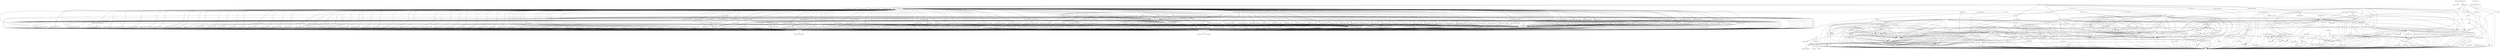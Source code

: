 digraph depends {
    node [shape=plaintext]
alsa_utils_alsamixer -> libasound2;
alsa_utils_alsamixer -> libc6;
alsa_utils_alsamixer -> libformw5;
alsa_utils_alsamixer -> libmenuw5;
alsa_utils_alsamixer -> libncursesw5;
alsa_utils_alsamixer -> libpanelw5;
alsa_utils_alsamixer -> libtinfo5;
angstrom_feed_configs -> opkg [style=dotted];
angstrom_packagegroup_boot -> angstrom_version;
angstrom_packagegroup_boot -> packagegroup_boot;
avahi_daemon -> base_passwd;
avahi_daemon -> libavahi_common3;
avahi_daemon -> libavahi_core7;
avahi_daemon -> libc6;
avahi_daemon -> libcap2;
avahi_daemon -> libdaemon0;
avahi_daemon -> libdbus_1_3;
avahi_daemon -> libexpat1;
avahi_daemon -> libnss_mdns [style=dotted];
avahi_daemon -> shadow;
avahi_daemon -> sysvinit_pidof;
avahi_systemd -> avahi_daemon;
avahi_systemd -> systemd;
avahi_utils -> libavahi_client3;
avahi_utils -> libavahi_common3;
avahi_utils -> libc6;
bluez4 -> libc6;
bluez4 -> libdbus_1_3;
bluez4 -> libglib_2_0_0;
bluez4 -> libreadline6;
bluez4 -> libudev1;
bluez4 -> libusb_0_1_4;
bluez4 -> libusb_1_0_0;
busybox -> busybox_syslog [style=dotted];
busybox -> busybox_udhcpc [style=dotted];
busybox -> libc6;
busybox -> update_rc_d;
busybox_syslog -> busybox_syslog_systemd [style=dotted];
busybox_syslog_systemd -> busybox_syslog;
busybox_syslog_systemd -> systemd;
connman -> base_passwd;
connman -> bluez4;
connman -> connman_systemd [style=dotted];
connman -> dbus_1;
connman -> iptables;
connman -> libc6;
connman -> libdbus_1_3;
connman -> libglib_2_0_0;
connman -> libgnutls26;
connman -> ofono;
connman -> shadow;
connman -> update_rc_d;
connman -> wpa_supplicant;
connman_systemd -> connman;
connman_systemd -> systemd;
cpufrequtils -> libc6;
dbus_1 -> base_passwd;
dbus_1 -> libc6;
dbus_1 -> libdbus_1_3;
dbus_1 -> libexpat1;
dbus_1 -> libsystemd_login0;
dbus_1 -> libx11_6;
dbus_1 -> shadow;
dbus_1 -> update_rc_d;
diffutils -> libc6;
dropbear -> dropbear_systemd [style=dotted];
dropbear -> libc6;
dropbear -> libpam;
dropbear -> libz1;
dropbear -> update_rc_d;
dropbear_systemd -> dropbear;
dropbear_systemd -> systemd;
e2fsprogs_e2fsck -> libblkid1;
e2fsprogs_e2fsck -> libc6;
e2fsprogs_e2fsck -> libcom_err2;
e2fsprogs_e2fsck -> libe2p2;
e2fsprogs_e2fsck -> libext2fs2;
e2fsprogs_e2fsck -> libuuid1;
eee_acpi_scripts -> pm_utils;
emgd_driver -> gstreamer;
emgd_driver -> libc6;
emgd_driver -> libcairo2;
emgd_driver -> libdrm2;
emgd_driver -> libexpat1;
emgd_driver -> libgcc1;
emgd_driver -> libglib_2_0_0;
emgd_driver -> libstdc6;
emgd_driver -> libva;
emgd_driver -> libva_tpi1;
emgd_driver -> libva_x11_1;
emgd_driver -> libx11_6;
emgd_driver -> libxau6;
emgd_driver -> libxcb_dri2_0;
emgd_driver -> libxdmcp6;
emgd_driver -> libxext6;
emgd_driver -> libxfixes3;
emgd_driver -> libxml2;
emgd_driver -> libxv1;
emgd_driver -> pango;
grep -> libc6;
grub -> diffutils;
grub -> libc6;
grub -> libfreetype6;
grub -> libfuse2;
gst_ffmpeg -> gstreamer;
gst_ffmpeg -> libavcodec53;
gst_ffmpeg -> libavformat53;
gst_ffmpeg -> libavutil51;
gst_ffmpeg -> libbz2_0;
gst_ffmpeg -> libc6;
gst_ffmpeg -> libffi6;
gst_ffmpeg -> libglib_2_0_0;
gst_ffmpeg -> libgstaudio_0_10_0;
gst_ffmpeg -> libgstinterfaces_0_10_0;
gst_ffmpeg -> libgstpbutils_0_10_0;
gst_ffmpeg -> libgstvideo_0_10_0;
gst_ffmpeg -> liborc_0_4_0;
gst_ffmpeg -> libpostproc52;
gst_ffmpeg -> libswscale2;
gst_ffmpeg -> libxml2;
gst_ffmpeg -> libz1;
gst_plugins_good_isomp4 -> gst_plugins_good;
gst_plugins_good_isomp4 -> gstreamer;
gst_plugins_good_isomp4 -> libc6;
gst_plugins_good_isomp4 -> libffi6;
gst_plugins_good_isomp4 -> libglib_2_0_0;
gst_plugins_good_isomp4 -> libgstaudio_0_10_0;
gst_plugins_good_isomp4 -> libgstinterfaces_0_10_0;
gst_plugins_good_isomp4 -> libgstpbutils_0_10_0;
gst_plugins_good_isomp4 -> libgstriff_0_10_0;
gst_plugins_good_isomp4 -> libgstrtp_0_10_0;
gst_plugins_good_isomp4 -> libgsttag_0_10_0;
gst_plugins_good_isomp4 -> libxml2;
gst_plugins_good_isomp4 -> libz1;
gst_va_intel -> gst_va_intel_general;
gst_va_intel -> gst_va_intel_video;
gst_va_intel -> gst_va_mixvideo_vaapi;
gst_va_intel_general -> gst_ffmpeg;
gst_va_intel_video -> gst_plugins_good_isomp4;
gst_va_mixvideo_vaapi -> emgd_driver;
gstreamer -> libc6;
gstreamer -> libffi6;
gstreamer -> libglib_2_0_0;
gstreamer -> libxml2;
gstreamer -> libz1;
htop -> libc6;
htop -> libncurses5;
htop -> libtinfo5;
htop -> ncurses_terminfo;
iptables -> kernel_module_ip_tables [style=dotted];
iptables -> kernel_module_ipt_masquerade [style=dotted];
iptables -> kernel_module_iptable_filter [style=dotted];
iptables -> kernel_module_iptable_nat [style=dotted];
iptables -> kernel_module_nf_conntrack [style=dotted];
iptables -> kernel_module_nf_conntrack_ipv4 [style=dotted];
iptables -> kernel_module_nf_defrag_ipv4 [style=dotted];
iptables -> kernel_module_nf_nat [style=dotted];
iptables -> kernel_module_x_tables [style=dotted];
iptables -> libc6;
iw -> libc6;
iw -> libnl_3_200;
iw -> libnl_3_genl;
kbd -> libc6;
kernel -> kernel_3_4_11_yocto_standard;
kernel_3_4_11_yocto_standard -> kernel_image_3_4_11_yocto_standard;
kernel_module_8021q -> kernel_3_4_11_yocto_standard;
kernel_module_8021q -> update_modules;
kernel_module_af_key -> kernel_3_4_11_yocto_standard;
kernel_module_af_key -> update_modules;
kernel_module_ah4 -> kernel_3_4_11_yocto_standard;
kernel_module_ah4 -> update_modules;
kernel_module_amd_rng -> kernel_3_4_11_yocto_standard;
kernel_module_amd_rng -> kernel_module_rng_core;
kernel_module_amd_rng -> update_modules;
kernel_module_ansi_cprng -> kernel_3_4_11_yocto_standard;
kernel_module_ansi_cprng -> update_modules;
kernel_module_anubis -> kernel_3_4_11_yocto_standard;
kernel_module_anubis -> update_modules;
kernel_module_arc4 -> kernel_3_4_11_yocto_standard;
kernel_module_arc4 -> update_modules;
kernel_module_arp_tables -> kernel_3_4_11_yocto_standard;
kernel_module_arp_tables -> kernel_module_x_tables;
kernel_module_arp_tables -> update_modules;
kernel_module_arpt_mangle -> kernel_3_4_11_yocto_standard;
kernel_module_arpt_mangle -> kernel_module_x_tables;
kernel_module_arpt_mangle -> update_modules;
kernel_module_arptable_filter -> kernel_3_4_11_yocto_standard;
kernel_module_arptable_filter -> kernel_module_arp_tables;
kernel_module_arptable_filter -> kernel_module_x_tables;
kernel_module_arptable_filter -> update_modules;
kernel_module_autofs4 -> kernel_3_4_11_yocto_standard;
kernel_module_autofs4 -> update_modules;
kernel_module_binfmt_misc -> kernel_3_4_11_yocto_standard;
kernel_module_binfmt_misc -> update_modules;
kernel_module_blowfish_common -> kernel_3_4_11_yocto_standard;
kernel_module_blowfish_common -> update_modules;
kernel_module_blowfish_generic -> kernel_3_4_11_yocto_standard;
kernel_module_blowfish_generic -> kernel_module_blowfish_common;
kernel_module_blowfish_generic -> update_modules;
kernel_module_bonding -> kernel_3_4_11_yocto_standard;
kernel_module_bonding -> update_modules;
kernel_module_bridge -> kernel_3_4_11_yocto_standard;
kernel_module_bridge -> kernel_module_llc;
kernel_module_bridge -> kernel_module_stp;
kernel_module_bridge -> update_modules;
kernel_module_bsd_comp -> kernel_3_4_11_yocto_standard;
kernel_module_bsd_comp -> kernel_module_ppp_generic;
kernel_module_bsd_comp -> kernel_module_slhc;
kernel_module_bsd_comp -> update_modules;
kernel_module_cast5 -> kernel_3_4_11_yocto_standard;
kernel_module_cast5 -> update_modules;
kernel_module_cast6 -> kernel_3_4_11_yocto_standard;
kernel_module_cast6 -> update_modules;
kernel_module_cdc_acm -> kernel_3_4_11_yocto_standard;
kernel_module_cdc_acm -> update_modules;
kernel_module_cdc_wdm -> kernel_3_4_11_yocto_standard;
kernel_module_cdc_wdm -> update_modules;
kernel_module_cfg80211 -> kernel_3_4_11_yocto_standard;
kernel_module_cfg80211 -> update_modules;
kernel_module_cifs -> kernel_3_4_11_yocto_standard;
kernel_module_cifs -> update_modules;
kernel_module_configfs -> kernel_3_4_11_yocto_standard;
kernel_module_configfs -> update_modules;
kernel_module_crc_ccitt -> kernel_3_4_11_yocto_standard;
kernel_module_crc_ccitt -> update_modules;
kernel_module_crypto_null -> kernel_3_4_11_yocto_standard;
kernel_module_crypto_null -> update_modules;
kernel_module_cryptoloop -> kernel_3_4_11_yocto_standard;
kernel_module_cryptoloop -> update_modules;
kernel_module_cuse -> kernel_3_4_11_yocto_standard;
kernel_module_cuse -> kernel_module_fuse;
kernel_module_cuse -> update_modules;
kernel_module_deflate -> kernel_3_4_11_yocto_standard;
kernel_module_deflate -> update_modules;
kernel_module_drm_kms_helper -> kernel_3_4_11_yocto_standard;
kernel_module_drm_kms_helper -> update_modules;
kernel_module_dummy -> kernel_3_4_11_yocto_standard;
kernel_module_dummy -> update_modules;
kernel_module_emgd -> kernel_3_4_11_yocto_standard;
kernel_module_emgd -> kernel_module_drm_kms_helper;
kernel_module_emgd -> update_modules;
kernel_module_esp4 -> kernel_3_4_11_yocto_standard;
kernel_module_esp4 -> update_modules;
kernel_module_firmware_class -> kernel_3_4_11_yocto_standard;
kernel_module_firmware_class -> update_modules;
kernel_module_fuse -> kernel_3_4_11_yocto_standard;
kernel_module_fuse -> update_modules;
kernel_module_geode_rng -> kernel_3_4_11_yocto_standard;
kernel_module_geode_rng -> kernel_module_rng_core;
kernel_module_geode_rng -> update_modules;
kernel_module_intel_rng -> kernel_3_4_11_yocto_standard;
kernel_module_intel_rng -> kernel_module_rng_core;
kernel_module_intel_rng -> update_modules;
kernel_module_ip6_queue -> kernel_3_4_11_yocto_standard;
kernel_module_ip6_queue -> update_modules;
kernel_module_ip6_tables -> kernel_3_4_11_yocto_standard;
kernel_module_ip6_tables -> kernel_module_x_tables;
kernel_module_ip6_tables -> update_modules;
kernel_module_ip6_tunnel -> kernel_3_4_11_yocto_standard;
kernel_module_ip6_tunnel -> kernel_module_tunnel6;
kernel_module_ip6_tunnel -> update_modules;
kernel_module_ip6t_eui64 -> kernel_3_4_11_yocto_standard;
kernel_module_ip6t_eui64 -> kernel_module_x_tables;
kernel_module_ip6t_eui64 -> update_modules;
kernel_module_ip6t_frag -> kernel_3_4_11_yocto_standard;
kernel_module_ip6t_frag -> kernel_module_ip6_tables;
kernel_module_ip6t_frag -> kernel_module_x_tables;
kernel_module_ip6t_frag -> update_modules;
kernel_module_ip6t_hbh -> kernel_3_4_11_yocto_standard;
kernel_module_ip6t_hbh -> kernel_module_ip6_tables;
kernel_module_ip6t_hbh -> kernel_module_x_tables;
kernel_module_ip6t_hbh -> update_modules;
kernel_module_ip6t_ipv6header -> kernel_3_4_11_yocto_standard;
kernel_module_ip6t_ipv6header -> kernel_module_x_tables;
kernel_module_ip6t_ipv6header -> update_modules;
kernel_module_ip6t_rt -> kernel_3_4_11_yocto_standard;
kernel_module_ip6t_rt -> kernel_module_ip6_tables;
kernel_module_ip6t_rt -> kernel_module_x_tables;
kernel_module_ip6t_rt -> update_modules;
kernel_module_ip6table_filter -> kernel_3_4_11_yocto_standard;
kernel_module_ip6table_filter -> kernel_module_ip6_tables;
kernel_module_ip6table_filter -> kernel_module_x_tables;
kernel_module_ip6table_filter -> update_modules;
kernel_module_ip6table_mangle -> kernel_3_4_11_yocto_standard;
kernel_module_ip6table_mangle -> kernel_module_ip6_tables;
kernel_module_ip6table_mangle -> kernel_module_x_tables;
kernel_module_ip6table_mangle -> update_modules;
kernel_module_ip6table_raw -> kernel_3_4_11_yocto_standard;
kernel_module_ip6table_raw -> kernel_module_ip6_tables;
kernel_module_ip6table_raw -> kernel_module_x_tables;
kernel_module_ip6table_raw -> update_modules;
kernel_module_ip_queue -> kernel_3_4_11_yocto_standard;
kernel_module_ip_queue -> update_modules;
kernel_module_ip_tables -> kernel_3_4_11_yocto_standard;
kernel_module_ip_tables -> kernel_module_x_tables;
kernel_module_ip_tables -> update_modules;
kernel_module_ipcomp -> kernel_3_4_11_yocto_standard;
kernel_module_ipcomp -> kernel_module_xfrm_ipcomp;
kernel_module_ipcomp -> update_modules;
kernel_module_ipcomp6 -> kernel_3_4_11_yocto_standard;
kernel_module_ipcomp6 -> kernel_module_tunnel6;
kernel_module_ipcomp6 -> kernel_module_xfrm6_tunnel;
kernel_module_ipcomp6 -> kernel_module_xfrm_ipcomp;
kernel_module_ipcomp6 -> update_modules;
kernel_module_ipip -> kernel_3_4_11_yocto_standard;
kernel_module_ipip -> update_modules;
kernel_module_ipt_ah -> kernel_3_4_11_yocto_standard;
kernel_module_ipt_ah -> kernel_module_x_tables;
kernel_module_ipt_ah -> update_modules;
kernel_module_ipt_clusterip -> kernel_3_4_11_yocto_standard;
kernel_module_ipt_clusterip -> kernel_module_nf_conntrack;
kernel_module_ipt_clusterip -> kernel_module_x_tables;
kernel_module_ipt_clusterip -> update_modules;
kernel_module_ipt_ecn -> kernel_3_4_11_yocto_standard;
kernel_module_ipt_ecn -> kernel_module_x_tables;
kernel_module_ipt_ecn -> update_modules;
kernel_module_ipt_masquerade -> kernel_3_4_11_yocto_standard;
kernel_module_ipt_masquerade -> kernel_module_nf_conntrack;
kernel_module_ipt_masquerade -> kernel_module_nf_conntrack_ipv4;
kernel_module_ipt_masquerade -> kernel_module_nf_defrag_ipv4;
kernel_module_ipt_masquerade -> kernel_module_nf_nat;
kernel_module_ipt_masquerade -> kernel_module_x_tables;
kernel_module_ipt_masquerade -> update_modules;
kernel_module_ipt_netmap -> kernel_3_4_11_yocto_standard;
kernel_module_ipt_netmap -> kernel_module_nf_conntrack;
kernel_module_ipt_netmap -> kernel_module_nf_conntrack_ipv4;
kernel_module_ipt_netmap -> kernel_module_nf_defrag_ipv4;
kernel_module_ipt_netmap -> kernel_module_nf_nat;
kernel_module_ipt_netmap -> kernel_module_x_tables;
kernel_module_ipt_netmap -> update_modules;
kernel_module_ipt_redirect -> kernel_3_4_11_yocto_standard;
kernel_module_ipt_redirect -> kernel_module_nf_conntrack;
kernel_module_ipt_redirect -> kernel_module_nf_conntrack_ipv4;
kernel_module_ipt_redirect -> kernel_module_nf_defrag_ipv4;
kernel_module_ipt_redirect -> kernel_module_nf_nat;
kernel_module_ipt_redirect -> kernel_module_x_tables;
kernel_module_ipt_redirect -> update_modules;
kernel_module_ipt_reject -> kernel_3_4_11_yocto_standard;
kernel_module_ipt_reject -> kernel_module_x_tables;
kernel_module_ipt_reject -> update_modules;
kernel_module_ipt_ulog -> kernel_3_4_11_yocto_standard;
kernel_module_ipt_ulog -> kernel_module_x_tables;
kernel_module_ipt_ulog -> update_modules;
kernel_module_iptable_filter -> kernel_3_4_11_yocto_standard;
kernel_module_iptable_filter -> kernel_module_ip_tables;
kernel_module_iptable_filter -> kernel_module_x_tables;
kernel_module_iptable_filter -> update_modules;
kernel_module_iptable_mangle -> kernel_3_4_11_yocto_standard;
kernel_module_iptable_mangle -> kernel_module_ip_tables;
kernel_module_iptable_mangle -> kernel_module_x_tables;
kernel_module_iptable_mangle -> update_modules;
kernel_module_iptable_nat -> kernel_3_4_11_yocto_standard;
kernel_module_iptable_nat -> kernel_module_ip_tables;
kernel_module_iptable_nat -> kernel_module_nf_conntrack;
kernel_module_iptable_nat -> kernel_module_nf_conntrack_ipv4;
kernel_module_iptable_nat -> kernel_module_nf_defrag_ipv4;
kernel_module_iptable_nat -> kernel_module_nf_nat;
kernel_module_iptable_nat -> kernel_module_x_tables;
kernel_module_iptable_nat -> update_modules;
kernel_module_iptable_raw -> kernel_3_4_11_yocto_standard;
kernel_module_iptable_raw -> kernel_module_ip_tables;
kernel_module_iptable_raw -> kernel_module_x_tables;
kernel_module_iptable_raw -> update_modules;
kernel_module_iwlwifi -> kernel_3_4_11_yocto_standard;
kernel_module_iwlwifi -> kernel_module_cfg80211;
kernel_module_iwlwifi -> kernel_module_firmware_class;
kernel_module_iwlwifi -> kernel_module_led_class;
kernel_module_iwlwifi -> kernel_module_mac80211;
kernel_module_iwlwifi -> update_modules;
kernel_module_khazad -> kernel_3_4_11_yocto_standard;
kernel_module_khazad -> update_modules;
kernel_module_lcd -> kernel_3_4_11_yocto_standard;
kernel_module_lcd -> update_modules;
kernel_module_led_class -> kernel_3_4_11_yocto_standard;
kernel_module_led_class -> update_modules;
kernel_module_llc -> kernel_3_4_11_yocto_standard;
kernel_module_llc -> update_modules;
kernel_module_mac80211 -> kernel_3_4_11_yocto_standard;
kernel_module_mac80211 -> kernel_module_cfg80211;
kernel_module_mac80211 -> update_modules;
kernel_module_md4 -> kernel_3_4_11_yocto_standard;
kernel_module_md4 -> update_modules;
kernel_module_michael_mic -> kernel_3_4_11_yocto_standard;
kernel_module_michael_mic -> update_modules;
kernel_module_minix -> kernel_3_4_11_yocto_standard;
kernel_module_minix -> update_modules;
kernel_module_nbd -> kernel_3_4_11_yocto_standard;
kernel_module_nbd -> update_modules;
kernel_module_nf_conntrack -> kernel_3_4_11_yocto_standard;
kernel_module_nf_conntrack -> update_modules;
kernel_module_nf_conntrack_amanda -> kernel_3_4_11_yocto_standard;
kernel_module_nf_conntrack_amanda -> kernel_module_nf_conntrack;
kernel_module_nf_conntrack_amanda -> update_modules;
kernel_module_nf_conntrack_broadcast -> kernel_3_4_11_yocto_standard;
kernel_module_nf_conntrack_broadcast -> kernel_module_nf_conntrack;
kernel_module_nf_conntrack_broadcast -> update_modules;
kernel_module_nf_conntrack_ftp -> kernel_3_4_11_yocto_standard;
kernel_module_nf_conntrack_ftp -> kernel_module_nf_conntrack;
kernel_module_nf_conntrack_ftp -> update_modules;
kernel_module_nf_conntrack_h323 -> kernel_3_4_11_yocto_standard;
kernel_module_nf_conntrack_h323 -> kernel_module_nf_conntrack;
kernel_module_nf_conntrack_h323 -> update_modules;
kernel_module_nf_conntrack_ipv4 -> kernel_3_4_11_yocto_standard;
kernel_module_nf_conntrack_ipv4 -> kernel_module_nf_conntrack;
kernel_module_nf_conntrack_ipv4 -> kernel_module_nf_defrag_ipv4;
kernel_module_nf_conntrack_ipv4 -> update_modules;
kernel_module_nf_conntrack_irc -> kernel_3_4_11_yocto_standard;
kernel_module_nf_conntrack_irc -> kernel_module_nf_conntrack;
kernel_module_nf_conntrack_irc -> update_modules;
kernel_module_nf_conntrack_netbios_ns -> kernel_3_4_11_yocto_standard;
kernel_module_nf_conntrack_netbios_ns -> kernel_module_nf_conntrack;
kernel_module_nf_conntrack_netbios_ns -> kernel_module_nf_conntrack_broadcast;
kernel_module_nf_conntrack_netbios_ns -> update_modules;
kernel_module_nf_conntrack_netlink -> kernel_3_4_11_yocto_standard;
kernel_module_nf_conntrack_netlink -> kernel_module_nf_conntrack;
kernel_module_nf_conntrack_netlink -> kernel_module_nfnetlink;
kernel_module_nf_conntrack_netlink -> update_modules;
kernel_module_nf_conntrack_pptp -> kernel_3_4_11_yocto_standard;
kernel_module_nf_conntrack_pptp -> kernel_module_nf_conntrack;
kernel_module_nf_conntrack_pptp -> kernel_module_nf_conntrack_proto_gre;
kernel_module_nf_conntrack_pptp -> update_modules;
kernel_module_nf_conntrack_proto_gre -> kernel_3_4_11_yocto_standard;
kernel_module_nf_conntrack_proto_gre -> kernel_module_nf_conntrack;
kernel_module_nf_conntrack_proto_gre -> update_modules;
kernel_module_nf_conntrack_proto_sctp -> kernel_3_4_11_yocto_standard;
kernel_module_nf_conntrack_proto_sctp -> kernel_module_nf_conntrack;
kernel_module_nf_conntrack_proto_sctp -> update_modules;
kernel_module_nf_conntrack_proto_udplite -> kernel_3_4_11_yocto_standard;
kernel_module_nf_conntrack_proto_udplite -> kernel_module_nf_conntrack;
kernel_module_nf_conntrack_proto_udplite -> update_modules;
kernel_module_nf_conntrack_sane -> kernel_3_4_11_yocto_standard;
kernel_module_nf_conntrack_sane -> kernel_module_nf_conntrack;
kernel_module_nf_conntrack_sane -> update_modules;
kernel_module_nf_conntrack_sip -> kernel_3_4_11_yocto_standard;
kernel_module_nf_conntrack_sip -> kernel_module_nf_conntrack;
kernel_module_nf_conntrack_sip -> update_modules;
kernel_module_nf_conntrack_tftp -> kernel_3_4_11_yocto_standard;
kernel_module_nf_conntrack_tftp -> kernel_module_nf_conntrack;
kernel_module_nf_conntrack_tftp -> update_modules;
kernel_module_nf_defrag_ipv4 -> kernel_3_4_11_yocto_standard;
kernel_module_nf_defrag_ipv4 -> update_modules;
kernel_module_nf_nat -> kernel_3_4_11_yocto_standard;
kernel_module_nf_nat -> kernel_module_nf_conntrack;
kernel_module_nf_nat -> kernel_module_nf_conntrack_ipv4;
kernel_module_nf_nat -> kernel_module_nf_defrag_ipv4;
kernel_module_nf_nat -> update_modules;
kernel_module_nf_nat_amanda -> kernel_3_4_11_yocto_standard;
kernel_module_nf_nat_amanda -> kernel_module_nf_conntrack;
kernel_module_nf_nat_amanda -> kernel_module_nf_conntrack_amanda;
kernel_module_nf_nat_amanda -> kernel_module_nf_conntrack_ipv4;
kernel_module_nf_nat_amanda -> kernel_module_nf_defrag_ipv4;
kernel_module_nf_nat_amanda -> kernel_module_nf_nat;
kernel_module_nf_nat_amanda -> update_modules;
kernel_module_nf_nat_ftp -> kernel_3_4_11_yocto_standard;
kernel_module_nf_nat_ftp -> kernel_module_nf_conntrack;
kernel_module_nf_nat_ftp -> kernel_module_nf_conntrack_ftp;
kernel_module_nf_nat_ftp -> kernel_module_nf_conntrack_ipv4;
kernel_module_nf_nat_ftp -> kernel_module_nf_defrag_ipv4;
kernel_module_nf_nat_ftp -> kernel_module_nf_nat;
kernel_module_nf_nat_ftp -> update_modules;
kernel_module_nf_nat_h323 -> kernel_3_4_11_yocto_standard;
kernel_module_nf_nat_h323 -> kernel_module_nf_conntrack;
kernel_module_nf_nat_h323 -> kernel_module_nf_conntrack_h323;
kernel_module_nf_nat_h323 -> kernel_module_nf_conntrack_ipv4;
kernel_module_nf_nat_h323 -> kernel_module_nf_defrag_ipv4;
kernel_module_nf_nat_h323 -> kernel_module_nf_nat;
kernel_module_nf_nat_h323 -> update_modules;
kernel_module_nf_nat_irc -> kernel_3_4_11_yocto_standard;
kernel_module_nf_nat_irc -> kernel_module_nf_conntrack;
kernel_module_nf_nat_irc -> kernel_module_nf_conntrack_ipv4;
kernel_module_nf_nat_irc -> kernel_module_nf_conntrack_irc;
kernel_module_nf_nat_irc -> kernel_module_nf_defrag_ipv4;
kernel_module_nf_nat_irc -> kernel_module_nf_nat;
kernel_module_nf_nat_irc -> update_modules;
kernel_module_nf_nat_pptp -> kernel_3_4_11_yocto_standard;
kernel_module_nf_nat_pptp -> kernel_module_nf_conntrack;
kernel_module_nf_nat_pptp -> kernel_module_nf_conntrack_ipv4;
kernel_module_nf_nat_pptp -> kernel_module_nf_conntrack_pptp;
kernel_module_nf_nat_pptp -> kernel_module_nf_conntrack_proto_gre;
kernel_module_nf_nat_pptp -> kernel_module_nf_defrag_ipv4;
kernel_module_nf_nat_pptp -> kernel_module_nf_nat;
kernel_module_nf_nat_pptp -> kernel_module_nf_nat_proto_gre;
kernel_module_nf_nat_pptp -> update_modules;
kernel_module_nf_nat_proto_gre -> kernel_3_4_11_yocto_standard;
kernel_module_nf_nat_proto_gre -> kernel_module_nf_conntrack;
kernel_module_nf_nat_proto_gre -> kernel_module_nf_conntrack_ipv4;
kernel_module_nf_nat_proto_gre -> kernel_module_nf_defrag_ipv4;
kernel_module_nf_nat_proto_gre -> kernel_module_nf_nat;
kernel_module_nf_nat_proto_gre -> update_modules;
kernel_module_nf_nat_proto_sctp -> kernel_3_4_11_yocto_standard;
kernel_module_nf_nat_proto_sctp -> kernel_module_nf_conntrack;
kernel_module_nf_nat_proto_sctp -> kernel_module_nf_conntrack_ipv4;
kernel_module_nf_nat_proto_sctp -> kernel_module_nf_defrag_ipv4;
kernel_module_nf_nat_proto_sctp -> kernel_module_nf_nat;
kernel_module_nf_nat_proto_sctp -> update_modules;
kernel_module_nf_nat_proto_udplite -> kernel_3_4_11_yocto_standard;
kernel_module_nf_nat_proto_udplite -> kernel_module_nf_conntrack;
kernel_module_nf_nat_proto_udplite -> kernel_module_nf_conntrack_ipv4;
kernel_module_nf_nat_proto_udplite -> kernel_module_nf_defrag_ipv4;
kernel_module_nf_nat_proto_udplite -> kernel_module_nf_nat;
kernel_module_nf_nat_proto_udplite -> update_modules;
kernel_module_nf_nat_sip -> kernel_3_4_11_yocto_standard;
kernel_module_nf_nat_sip -> kernel_module_nf_conntrack;
kernel_module_nf_nat_sip -> kernel_module_nf_conntrack_ipv4;
kernel_module_nf_nat_sip -> kernel_module_nf_conntrack_sip;
kernel_module_nf_nat_sip -> kernel_module_nf_defrag_ipv4;
kernel_module_nf_nat_sip -> kernel_module_nf_nat;
kernel_module_nf_nat_sip -> update_modules;
kernel_module_nf_nat_tftp -> kernel_3_4_11_yocto_standard;
kernel_module_nf_nat_tftp -> kernel_module_nf_conntrack;
kernel_module_nf_nat_tftp -> kernel_module_nf_conntrack_ipv4;
kernel_module_nf_nat_tftp -> kernel_module_nf_conntrack_tftp;
kernel_module_nf_nat_tftp -> kernel_module_nf_defrag_ipv4;
kernel_module_nf_nat_tftp -> kernel_module_nf_nat;
kernel_module_nf_nat_tftp -> update_modules;
kernel_module_nfnetlink -> kernel_3_4_11_yocto_standard;
kernel_module_nfnetlink -> update_modules;
kernel_module_nfnetlink_log -> kernel_3_4_11_yocto_standard;
kernel_module_nfnetlink_log -> kernel_module_nfnetlink;
kernel_module_nfnetlink_log -> update_modules;
kernel_module_nfnetlink_queue -> kernel_3_4_11_yocto_standard;
kernel_module_nfnetlink_queue -> kernel_module_nfnetlink;
kernel_module_nfnetlink_queue -> update_modules;
kernel_module_nls_ascii -> kernel_3_4_11_yocto_standard;
kernel_module_nls_ascii -> update_modules;
kernel_module_nls_cp1250 -> kernel_3_4_11_yocto_standard;
kernel_module_nls_cp1250 -> update_modules;
kernel_module_nls_cp1251 -> kernel_3_4_11_yocto_standard;
kernel_module_nls_cp1251 -> update_modules;
kernel_module_nls_cp1255 -> kernel_3_4_11_yocto_standard;
kernel_module_nls_cp1255 -> update_modules;
kernel_module_nls_cp737 -> kernel_3_4_11_yocto_standard;
kernel_module_nls_cp737 -> update_modules;
kernel_module_nls_cp775 -> kernel_3_4_11_yocto_standard;
kernel_module_nls_cp775 -> update_modules;
kernel_module_nls_cp850 -> kernel_3_4_11_yocto_standard;
kernel_module_nls_cp850 -> update_modules;
kernel_module_nls_cp852 -> kernel_3_4_11_yocto_standard;
kernel_module_nls_cp852 -> update_modules;
kernel_module_nls_cp855 -> kernel_3_4_11_yocto_standard;
kernel_module_nls_cp855 -> update_modules;
kernel_module_nls_cp857 -> kernel_3_4_11_yocto_standard;
kernel_module_nls_cp857 -> update_modules;
kernel_module_nls_cp860 -> kernel_3_4_11_yocto_standard;
kernel_module_nls_cp860 -> update_modules;
kernel_module_nls_cp861 -> kernel_3_4_11_yocto_standard;
kernel_module_nls_cp861 -> update_modules;
kernel_module_nls_cp862 -> kernel_3_4_11_yocto_standard;
kernel_module_nls_cp862 -> update_modules;
kernel_module_nls_cp863 -> kernel_3_4_11_yocto_standard;
kernel_module_nls_cp863 -> update_modules;
kernel_module_nls_cp864 -> kernel_3_4_11_yocto_standard;
kernel_module_nls_cp864 -> update_modules;
kernel_module_nls_cp865 -> kernel_3_4_11_yocto_standard;
kernel_module_nls_cp865 -> update_modules;
kernel_module_nls_cp866 -> kernel_3_4_11_yocto_standard;
kernel_module_nls_cp866 -> update_modules;
kernel_module_nls_cp869 -> kernel_3_4_11_yocto_standard;
kernel_module_nls_cp869 -> update_modules;
kernel_module_nls_cp874 -> kernel_3_4_11_yocto_standard;
kernel_module_nls_cp874 -> update_modules;
kernel_module_nls_cp932 -> kernel_3_4_11_yocto_standard;
kernel_module_nls_cp932 -> update_modules;
kernel_module_nls_cp936 -> kernel_3_4_11_yocto_standard;
kernel_module_nls_cp936 -> update_modules;
kernel_module_nls_cp949 -> kernel_3_4_11_yocto_standard;
kernel_module_nls_cp949 -> update_modules;
kernel_module_nls_cp950 -> kernel_3_4_11_yocto_standard;
kernel_module_nls_cp950 -> update_modules;
kernel_module_nls_euc_jp -> kernel_3_4_11_yocto_standard;
kernel_module_nls_euc_jp -> update_modules;
kernel_module_nls_iso8859_13 -> kernel_3_4_11_yocto_standard;
kernel_module_nls_iso8859_13 -> update_modules;
kernel_module_nls_iso8859_14 -> kernel_3_4_11_yocto_standard;
kernel_module_nls_iso8859_14 -> update_modules;
kernel_module_nls_iso8859_15 -> kernel_3_4_11_yocto_standard;
kernel_module_nls_iso8859_15 -> update_modules;
kernel_module_nls_iso8859_2 -> kernel_3_4_11_yocto_standard;
kernel_module_nls_iso8859_2 -> update_modules;
kernel_module_nls_iso8859_3 -> kernel_3_4_11_yocto_standard;
kernel_module_nls_iso8859_3 -> update_modules;
kernel_module_nls_iso8859_4 -> kernel_3_4_11_yocto_standard;
kernel_module_nls_iso8859_4 -> update_modules;
kernel_module_nls_iso8859_5 -> kernel_3_4_11_yocto_standard;
kernel_module_nls_iso8859_5 -> update_modules;
kernel_module_nls_iso8859_6 -> kernel_3_4_11_yocto_standard;
kernel_module_nls_iso8859_6 -> update_modules;
kernel_module_nls_iso8859_7 -> kernel_3_4_11_yocto_standard;
kernel_module_nls_iso8859_7 -> update_modules;
kernel_module_nls_iso8859_9 -> kernel_3_4_11_yocto_standard;
kernel_module_nls_iso8859_9 -> update_modules;
kernel_module_nls_koi8_r -> kernel_3_4_11_yocto_standard;
kernel_module_nls_koi8_r -> update_modules;
kernel_module_nls_koi8_ru -> kernel_3_4_11_yocto_standard;
kernel_module_nls_koi8_ru -> update_modules;
kernel_module_nls_koi8_u -> kernel_3_4_11_yocto_standard;
kernel_module_nls_koi8_u -> update_modules;
kernel_module_nls_utf8 -> kernel_3_4_11_yocto_standard;
kernel_module_nls_utf8 -> update_modules;
kernel_module_p8022 -> kernel_3_4_11_yocto_standard;
kernel_module_p8022 -> kernel_module_llc;
kernel_module_p8022 -> update_modules;
kernel_module_pktgen -> kernel_3_4_11_yocto_standard;
kernel_module_pktgen -> update_modules;
kernel_module_ppp_async -> kernel_3_4_11_yocto_standard;
kernel_module_ppp_async -> kernel_module_crc_ccitt;
kernel_module_ppp_async -> kernel_module_ppp_generic;
kernel_module_ppp_async -> kernel_module_slhc;
kernel_module_ppp_async -> update_modules;
kernel_module_ppp_deflate -> kernel_3_4_11_yocto_standard;
kernel_module_ppp_deflate -> kernel_module_ppp_generic;
kernel_module_ppp_deflate -> kernel_module_slhc;
kernel_module_ppp_deflate -> update_modules;
kernel_module_ppp_generic -> kernel_3_4_11_yocto_standard;
kernel_module_ppp_generic -> kernel_module_slhc;
kernel_module_ppp_generic -> update_modules;
kernel_module_ppp_synctty -> kernel_3_4_11_yocto_standard;
kernel_module_ppp_synctty -> kernel_module_ppp_generic;
kernel_module_ppp_synctty -> kernel_module_slhc;
kernel_module_ppp_synctty -> update_modules;
kernel_module_pppoe -> kernel_3_4_11_yocto_standard;
kernel_module_pppoe -> kernel_module_ppp_generic;
kernel_module_pppoe -> kernel_module_pppox;
kernel_module_pppoe -> kernel_module_slhc;
kernel_module_pppoe -> update_modules;
kernel_module_pppox -> kernel_3_4_11_yocto_standard;
kernel_module_pppox -> kernel_module_ppp_generic;
kernel_module_pppox -> kernel_module_slhc;
kernel_module_pppox -> update_modules;
kernel_module_psnap -> kernel_3_4_11_yocto_standard;
kernel_module_psnap -> kernel_module_llc;
kernel_module_psnap -> update_modules;
kernel_module_reiserfs -> kernel_3_4_11_yocto_standard;
kernel_module_reiserfs -> update_modules;
kernel_module_rng_core -> kernel_3_4_11_yocto_standard;
kernel_module_rng_core -> update_modules;
kernel_module_romfs -> kernel_3_4_11_yocto_standard;
kernel_module_romfs -> update_modules;
kernel_module_sch_cbq -> kernel_3_4_11_yocto_standard;
kernel_module_sch_cbq -> update_modules;
kernel_module_sch_codel -> kernel_3_4_11_yocto_standard;
kernel_module_sch_codel -> update_modules;
kernel_module_sch_dsmark -> kernel_3_4_11_yocto_standard;
kernel_module_sch_dsmark -> update_modules;
kernel_module_sch_gred -> kernel_3_4_11_yocto_standard;
kernel_module_sch_gred -> update_modules;
kernel_module_sch_hfsc -> kernel_3_4_11_yocto_standard;
kernel_module_sch_hfsc -> update_modules;
kernel_module_sch_htb -> kernel_3_4_11_yocto_standard;
kernel_module_sch_htb -> update_modules;
kernel_module_sch_ingress -> kernel_3_4_11_yocto_standard;
kernel_module_sch_ingress -> update_modules;
kernel_module_sch_netem -> kernel_3_4_11_yocto_standard;
kernel_module_sch_netem -> update_modules;
kernel_module_sch_prio -> kernel_3_4_11_yocto_standard;
kernel_module_sch_prio -> update_modules;
kernel_module_sch_red -> kernel_3_4_11_yocto_standard;
kernel_module_sch_red -> update_modules;
kernel_module_sch_sfq -> kernel_3_4_11_yocto_standard;
kernel_module_sch_sfq -> update_modules;
kernel_module_sch_tbf -> kernel_3_4_11_yocto_standard;
kernel_module_sch_tbf -> update_modules;
kernel_module_sch_teql -> kernel_3_4_11_yocto_standard;
kernel_module_sch_teql -> update_modules;
kernel_module_scsi_wait_scan -> kernel_3_4_11_yocto_standard;
kernel_module_scsi_wait_scan -> update_modules;
kernel_module_sctp -> kernel_3_4_11_yocto_standard;
kernel_module_sctp -> update_modules;
kernel_module_serpent_generic -> kernel_3_4_11_yocto_standard;
kernel_module_serpent_generic -> update_modules;
kernel_module_sha256_generic -> kernel_3_4_11_yocto_standard;
kernel_module_sha256_generic -> update_modules;
kernel_module_sha512_generic -> kernel_3_4_11_yocto_standard;
kernel_module_sha512_generic -> update_modules;
kernel_module_slhc -> kernel_3_4_11_yocto_standard;
kernel_module_slhc -> update_modules;
kernel_module_slip -> kernel_3_4_11_yocto_standard;
kernel_module_slip -> kernel_module_slhc;
kernel_module_slip -> update_modules;
kernel_module_softdog -> kernel_3_4_11_yocto_standard;
kernel_module_softdog -> update_modules;
kernel_module_stp -> kernel_3_4_11_yocto_standard;
kernel_module_stp -> kernel_module_llc;
kernel_module_stp -> update_modules;
kernel_module_tcrypt -> kernel_3_4_11_yocto_standard;
kernel_module_tcrypt -> update_modules;
kernel_module_tea -> kernel_3_4_11_yocto_standard;
kernel_module_tea -> update_modules;
kernel_module_tipc -> kernel_3_4_11_yocto_standard;
kernel_module_tipc -> update_modules;
kernel_module_ts_bm -> kernel_3_4_11_yocto_standard;
kernel_module_ts_bm -> update_modules;
kernel_module_ts_fsm -> kernel_3_4_11_yocto_standard;
kernel_module_ts_fsm -> update_modules;
kernel_module_ts_kmp -> kernel_3_4_11_yocto_standard;
kernel_module_ts_kmp -> update_modules;
kernel_module_tun -> kernel_3_4_11_yocto_standard;
kernel_module_tun -> update_modules;
kernel_module_tunnel6 -> kernel_3_4_11_yocto_standard;
kernel_module_tunnel6 -> update_modules;
kernel_module_twofish_common -> kernel_3_4_11_yocto_standard;
kernel_module_twofish_common -> update_modules;
kernel_module_twofish_generic -> kernel_3_4_11_yocto_standard;
kernel_module_twofish_generic -> kernel_module_twofish_common;
kernel_module_twofish_generic -> update_modules;
kernel_module_via_rng -> kernel_3_4_11_yocto_standard;
kernel_module_via_rng -> kernel_module_rng_core;
kernel_module_via_rng -> update_modules;
kernel_module_wp512 -> kernel_3_4_11_yocto_standard;
kernel_module_wp512 -> update_modules;
kernel_module_x_tables -> kernel_3_4_11_yocto_standard;
kernel_module_x_tables -> update_modules;
kernel_module_xfrm4_tunnel -> kernel_3_4_11_yocto_standard;
kernel_module_xfrm4_tunnel -> update_modules;
kernel_module_xfrm6_tunnel -> kernel_3_4_11_yocto_standard;
kernel_module_xfrm6_tunnel -> kernel_module_tunnel6;
kernel_module_xfrm6_tunnel -> update_modules;
kernel_module_xfrm_ipcomp -> kernel_3_4_11_yocto_standard;
kernel_module_xfrm_ipcomp -> update_modules;
kernel_module_xfrm_user -> kernel_3_4_11_yocto_standard;
kernel_module_xfrm_user -> update_modules;
kernel_module_xt_classify -> kernel_3_4_11_yocto_standard;
kernel_module_xt_classify -> kernel_module_x_tables;
kernel_module_xt_classify -> update_modules;
kernel_module_xt_comment -> kernel_3_4_11_yocto_standard;
kernel_module_xt_comment -> kernel_module_x_tables;
kernel_module_xt_comment -> update_modules;
kernel_module_xt_connbytes -> kernel_3_4_11_yocto_standard;
kernel_module_xt_connbytes -> kernel_module_nf_conntrack;
kernel_module_xt_connbytes -> kernel_module_x_tables;
kernel_module_xt_connbytes -> update_modules;
kernel_module_xt_connlimit -> kernel_3_4_11_yocto_standard;
kernel_module_xt_connlimit -> kernel_module_nf_conntrack;
kernel_module_xt_connlimit -> kernel_module_x_tables;
kernel_module_xt_connlimit -> update_modules;
kernel_module_xt_connmark -> kernel_3_4_11_yocto_standard;
kernel_module_xt_connmark -> kernel_module_nf_conntrack;
kernel_module_xt_connmark -> kernel_module_x_tables;
kernel_module_xt_connmark -> update_modules;
kernel_module_xt_conntrack -> kernel_3_4_11_yocto_standard;
kernel_module_xt_conntrack -> kernel_module_nf_conntrack;
kernel_module_xt_conntrack -> kernel_module_x_tables;
kernel_module_xt_conntrack -> update_modules;
kernel_module_xt_dccp -> kernel_3_4_11_yocto_standard;
kernel_module_xt_dccp -> kernel_module_x_tables;
kernel_module_xt_dccp -> update_modules;
kernel_module_xt_dscp -> kernel_3_4_11_yocto_standard;
kernel_module_xt_dscp -> kernel_module_x_tables;
kernel_module_xt_dscp -> update_modules;
kernel_module_xt_ecn -> kernel_3_4_11_yocto_standard;
kernel_module_xt_ecn -> kernel_module_x_tables;
kernel_module_xt_ecn -> update_modules;
kernel_module_xt_esp -> kernel_3_4_11_yocto_standard;
kernel_module_xt_esp -> kernel_module_x_tables;
kernel_module_xt_esp -> update_modules;
kernel_module_xt_hashlimit -> kernel_3_4_11_yocto_standard;
kernel_module_xt_hashlimit -> kernel_module_x_tables;
kernel_module_xt_hashlimit -> update_modules;
kernel_module_xt_helper -> kernel_3_4_11_yocto_standard;
kernel_module_xt_helper -> kernel_module_nf_conntrack;
kernel_module_xt_helper -> kernel_module_x_tables;
kernel_module_xt_helper -> update_modules;
kernel_module_xt_hl -> kernel_3_4_11_yocto_standard;
kernel_module_xt_hl -> kernel_module_x_tables;
kernel_module_xt_hl -> update_modules;
kernel_module_xt_length -> kernel_3_4_11_yocto_standard;
kernel_module_xt_length -> kernel_module_x_tables;
kernel_module_xt_length -> update_modules;
kernel_module_xt_limit -> kernel_3_4_11_yocto_standard;
kernel_module_xt_limit -> kernel_module_x_tables;
kernel_module_xt_limit -> update_modules;
kernel_module_xt_mac -> kernel_3_4_11_yocto_standard;
kernel_module_xt_mac -> kernel_module_x_tables;
kernel_module_xt_mac -> update_modules;
kernel_module_xt_mark -> kernel_3_4_11_yocto_standard;
kernel_module_xt_mark -> kernel_module_x_tables;
kernel_module_xt_mark -> update_modules;
kernel_module_xt_multiport -> kernel_3_4_11_yocto_standard;
kernel_module_xt_multiport -> kernel_module_x_tables;
kernel_module_xt_multiport -> update_modules;
kernel_module_xt_nflog -> kernel_3_4_11_yocto_standard;
kernel_module_xt_nflog -> kernel_module_nfnetlink;
kernel_module_xt_nflog -> kernel_module_nfnetlink_log;
kernel_module_xt_nflog -> kernel_module_x_tables;
kernel_module_xt_nflog -> update_modules;
kernel_module_xt_nfqueue -> kernel_3_4_11_yocto_standard;
kernel_module_xt_nfqueue -> kernel_module_x_tables;
kernel_module_xt_nfqueue -> update_modules;
kernel_module_xt_notrack -> kernel_3_4_11_yocto_standard;
kernel_module_xt_notrack -> kernel_module_nf_conntrack;
kernel_module_xt_notrack -> kernel_module_x_tables;
kernel_module_xt_notrack -> update_modules;
kernel_module_xt_pkttype -> kernel_3_4_11_yocto_standard;
kernel_module_xt_pkttype -> kernel_module_x_tables;
kernel_module_xt_pkttype -> update_modules;
kernel_module_xt_policy -> kernel_3_4_11_yocto_standard;
kernel_module_xt_policy -> kernel_module_x_tables;
kernel_module_xt_policy -> update_modules;
kernel_module_xt_quota -> kernel_3_4_11_yocto_standard;
kernel_module_xt_quota -> kernel_module_x_tables;
kernel_module_xt_quota -> update_modules;
kernel_module_xt_realm -> kernel_3_4_11_yocto_standard;
kernel_module_xt_realm -> kernel_module_x_tables;
kernel_module_xt_realm -> update_modules;
kernel_module_xt_sctp -> kernel_3_4_11_yocto_standard;
kernel_module_xt_sctp -> kernel_module_x_tables;
kernel_module_xt_sctp -> update_modules;
kernel_module_xt_state -> kernel_3_4_11_yocto_standard;
kernel_module_xt_state -> kernel_module_nf_conntrack;
kernel_module_xt_state -> kernel_module_x_tables;
kernel_module_xt_state -> update_modules;
kernel_module_xt_statistic -> kernel_3_4_11_yocto_standard;
kernel_module_xt_statistic -> kernel_module_x_tables;
kernel_module_xt_statistic -> update_modules;
kernel_module_xt_string -> kernel_3_4_11_yocto_standard;
kernel_module_xt_string -> kernel_module_x_tables;
kernel_module_xt_string -> update_modules;
kernel_module_xt_tcpmss -> kernel_3_4_11_yocto_standard;
kernel_module_xt_tcpmss -> kernel_module_x_tables;
kernel_module_xt_tcpmss -> update_modules;
kernel_module_xt_tcpudp -> kernel_3_4_11_yocto_standard;
kernel_module_xt_tcpudp -> kernel_module_x_tables;
kernel_module_xt_tcpudp -> update_modules;
kernel_module_xt_trace -> kernel_3_4_11_yocto_standard;
kernel_module_xt_trace -> kernel_module_x_tables;
kernel_module_xt_trace -> update_modules;
kernel_module_xt_u32 -> kernel_3_4_11_yocto_standard;
kernel_module_xt_u32 -> kernel_module_x_tables;
kernel_module_xt_u32 -> update_modules;
kernel_modules -> kernel_module_8021q;
kernel_modules -> kernel_module_af_key;
kernel_modules -> kernel_module_ah4;
kernel_modules -> kernel_module_amd_rng;
kernel_modules -> kernel_module_ansi_cprng;
kernel_modules -> kernel_module_anubis;
kernel_modules -> kernel_module_arc4;
kernel_modules -> kernel_module_arpt_mangle;
kernel_modules -> kernel_module_arptable_filter;
kernel_modules -> kernel_module_autofs4;
kernel_modules -> kernel_module_binfmt_misc;
kernel_modules -> kernel_module_blowfish_generic;
kernel_modules -> kernel_module_bonding;
kernel_modules -> kernel_module_bridge;
kernel_modules -> kernel_module_bsd_comp;
kernel_modules -> kernel_module_cast5;
kernel_modules -> kernel_module_cast6;
kernel_modules -> kernel_module_cdc_acm;
kernel_modules -> kernel_module_cdc_wdm;
kernel_modules -> kernel_module_cifs;
kernel_modules -> kernel_module_configfs;
kernel_modules -> kernel_module_crypto_null;
kernel_modules -> kernel_module_cryptoloop;
kernel_modules -> kernel_module_cuse;
kernel_modules -> kernel_module_deflate;
kernel_modules -> kernel_module_dummy;
kernel_modules -> kernel_module_emgd;
kernel_modules -> kernel_module_esp4;
kernel_modules -> kernel_module_geode_rng;
kernel_modules -> kernel_module_intel_rng;
kernel_modules -> kernel_module_ip6_queue;
kernel_modules -> kernel_module_ip6_tunnel;
kernel_modules -> kernel_module_ip6t_eui64;
kernel_modules -> kernel_module_ip6t_frag;
kernel_modules -> kernel_module_ip6t_hbh;
kernel_modules -> kernel_module_ip6t_ipv6header;
kernel_modules -> kernel_module_ip6t_rt;
kernel_modules -> kernel_module_ip6table_filter;
kernel_modules -> kernel_module_ip6table_mangle;
kernel_modules -> kernel_module_ip6table_raw;
kernel_modules -> kernel_module_ip_queue;
kernel_modules -> kernel_module_ipcomp6;
kernel_modules -> kernel_module_ipcomp;
kernel_modules -> kernel_module_ipip;
kernel_modules -> kernel_module_ipt_ah;
kernel_modules -> kernel_module_ipt_clusterip;
kernel_modules -> kernel_module_ipt_ecn;
kernel_modules -> kernel_module_ipt_masquerade;
kernel_modules -> kernel_module_ipt_netmap;
kernel_modules -> kernel_module_ipt_redirect;
kernel_modules -> kernel_module_ipt_reject;
kernel_modules -> kernel_module_ipt_ulog;
kernel_modules -> kernel_module_iptable_filter;
kernel_modules -> kernel_module_iptable_mangle;
kernel_modules -> kernel_module_iptable_nat;
kernel_modules -> kernel_module_iptable_raw;
kernel_modules -> kernel_module_iwlwifi;
kernel_modules -> kernel_module_khazad;
kernel_modules -> kernel_module_lcd;
kernel_modules -> kernel_module_md4;
kernel_modules -> kernel_module_michael_mic;
kernel_modules -> kernel_module_minix;
kernel_modules -> kernel_module_nbd;
kernel_modules -> kernel_module_nf_conntrack_netbios_ns;
kernel_modules -> kernel_module_nf_conntrack_netlink;
kernel_modules -> kernel_module_nf_conntrack_proto_sctp;
kernel_modules -> kernel_module_nf_conntrack_proto_udplite;
kernel_modules -> kernel_module_nf_conntrack_sane;
kernel_modules -> kernel_module_nf_nat_amanda;
kernel_modules -> kernel_module_nf_nat_ftp;
kernel_modules -> kernel_module_nf_nat_h323;
kernel_modules -> kernel_module_nf_nat_irc;
kernel_modules -> kernel_module_nf_nat_pptp;
kernel_modules -> kernel_module_nf_nat_proto_sctp;
kernel_modules -> kernel_module_nf_nat_proto_udplite;
kernel_modules -> kernel_module_nf_nat_sip;
kernel_modules -> kernel_module_nf_nat_tftp;
kernel_modules -> kernel_module_nfnetlink_queue;
kernel_modules -> kernel_module_nls_ascii;
kernel_modules -> kernel_module_nls_cp1250;
kernel_modules -> kernel_module_nls_cp1251;
kernel_modules -> kernel_module_nls_cp1255;
kernel_modules -> kernel_module_nls_cp737;
kernel_modules -> kernel_module_nls_cp775;
kernel_modules -> kernel_module_nls_cp850;
kernel_modules -> kernel_module_nls_cp852;
kernel_modules -> kernel_module_nls_cp855;
kernel_modules -> kernel_module_nls_cp857;
kernel_modules -> kernel_module_nls_cp860;
kernel_modules -> kernel_module_nls_cp861;
kernel_modules -> kernel_module_nls_cp862;
kernel_modules -> kernel_module_nls_cp863;
kernel_modules -> kernel_module_nls_cp864;
kernel_modules -> kernel_module_nls_cp865;
kernel_modules -> kernel_module_nls_cp866;
kernel_modules -> kernel_module_nls_cp869;
kernel_modules -> kernel_module_nls_cp874;
kernel_modules -> kernel_module_nls_cp932;
kernel_modules -> kernel_module_nls_cp936;
kernel_modules -> kernel_module_nls_cp949;
kernel_modules -> kernel_module_nls_cp950;
kernel_modules -> kernel_module_nls_euc_jp;
kernel_modules -> kernel_module_nls_iso8859_13;
kernel_modules -> kernel_module_nls_iso8859_14;
kernel_modules -> kernel_module_nls_iso8859_15;
kernel_modules -> kernel_module_nls_iso8859_2;
kernel_modules -> kernel_module_nls_iso8859_3;
kernel_modules -> kernel_module_nls_iso8859_4;
kernel_modules -> kernel_module_nls_iso8859_5;
kernel_modules -> kernel_module_nls_iso8859_6;
kernel_modules -> kernel_module_nls_iso8859_7;
kernel_modules -> kernel_module_nls_iso8859_9;
kernel_modules -> kernel_module_nls_koi8_r;
kernel_modules -> kernel_module_nls_koi8_ru;
kernel_modules -> kernel_module_nls_koi8_u;
kernel_modules -> kernel_module_nls_utf8;
kernel_modules -> kernel_module_p8022;
kernel_modules -> kernel_module_pktgen;
kernel_modules -> kernel_module_ppp_async;
kernel_modules -> kernel_module_ppp_deflate;
kernel_modules -> kernel_module_ppp_synctty;
kernel_modules -> kernel_module_pppoe;
kernel_modules -> kernel_module_psnap;
kernel_modules -> kernel_module_reiserfs;
kernel_modules -> kernel_module_romfs;
kernel_modules -> kernel_module_sch_cbq;
kernel_modules -> kernel_module_sch_codel;
kernel_modules -> kernel_module_sch_dsmark;
kernel_modules -> kernel_module_sch_gred;
kernel_modules -> kernel_module_sch_hfsc;
kernel_modules -> kernel_module_sch_htb;
kernel_modules -> kernel_module_sch_ingress;
kernel_modules -> kernel_module_sch_netem;
kernel_modules -> kernel_module_sch_prio;
kernel_modules -> kernel_module_sch_red;
kernel_modules -> kernel_module_sch_sfq;
kernel_modules -> kernel_module_sch_tbf;
kernel_modules -> kernel_module_sch_teql;
kernel_modules -> kernel_module_scsi_wait_scan;
kernel_modules -> kernel_module_sctp;
kernel_modules -> kernel_module_serpent_generic;
kernel_modules -> kernel_module_sha256_generic;
kernel_modules -> kernel_module_sha512_generic;
kernel_modules -> kernel_module_slip;
kernel_modules -> kernel_module_softdog;
kernel_modules -> kernel_module_tcrypt;
kernel_modules -> kernel_module_tea;
kernel_modules -> kernel_module_tipc;
kernel_modules -> kernel_module_ts_bm;
kernel_modules -> kernel_module_ts_fsm;
kernel_modules -> kernel_module_ts_kmp;
kernel_modules -> kernel_module_tun;
kernel_modules -> kernel_module_twofish_generic;
kernel_modules -> kernel_module_via_rng;
kernel_modules -> kernel_module_wp512;
kernel_modules -> kernel_module_xfrm4_tunnel;
kernel_modules -> kernel_module_xfrm_user;
kernel_modules -> kernel_module_xt_classify;
kernel_modules -> kernel_module_xt_comment;
kernel_modules -> kernel_module_xt_connbytes;
kernel_modules -> kernel_module_xt_connlimit;
kernel_modules -> kernel_module_xt_connmark;
kernel_modules -> kernel_module_xt_conntrack;
kernel_modules -> kernel_module_xt_dccp;
kernel_modules -> kernel_module_xt_dscp;
kernel_modules -> kernel_module_xt_ecn;
kernel_modules -> kernel_module_xt_esp;
kernel_modules -> kernel_module_xt_hashlimit;
kernel_modules -> kernel_module_xt_helper;
kernel_modules -> kernel_module_xt_hl;
kernel_modules -> kernel_module_xt_length;
kernel_modules -> kernel_module_xt_limit;
kernel_modules -> kernel_module_xt_mac;
kernel_modules -> kernel_module_xt_mark;
kernel_modules -> kernel_module_xt_multiport;
kernel_modules -> kernel_module_xt_nflog;
kernel_modules -> kernel_module_xt_nfqueue;
kernel_modules -> kernel_module_xt_notrack;
kernel_modules -> kernel_module_xt_pkttype;
kernel_modules -> kernel_module_xt_policy;
kernel_modules -> kernel_module_xt_quota;
kernel_modules -> kernel_module_xt_realm;
kernel_modules -> kernel_module_xt_sctp;
kernel_modules -> kernel_module_xt_state;
kernel_modules -> kernel_module_xt_statistic;
kernel_modules -> kernel_module_xt_string;
kernel_modules -> kernel_module_xt_tcpmss;
kernel_modules -> kernel_module_xt_tcpudp;
kernel_modules -> kernel_module_xt_trace;
kernel_modules -> kernel_module_xt_u32;
keymaps -> initscripts;
keymaps -> kbd;
keymaps -> keymaps_systemd [style=dotted];
keymaps -> update_rc_d;
keymaps_systemd -> keymaps;
keymaps_systemd -> systemd;
kmod -> libc6;
kmod -> libkmod2;
libacl1 -> libattr1;
libacl1 -> libc6;
libasound2 -> alsa_conf_base;
libasound2 -> libc6;
libattr1 -> libc6;
libav -> libavcodec53;
libav -> libavdevice53;
libav -> libavfilter2;
libav -> libavformat53;
libav -> libavutil51;
libav -> libc6;
libav -> libpostproc52;
libav -> libsdl_1_2_0;
libav -> libswscale2;
libavahi_client3 -> libavahi_common3;
libavahi_client3 -> libc6;
libavahi_client3 -> libdbus_1_3;
libavahi_common3 -> libc6;
libavahi_core7 -> libavahi_common3;
libavahi_core7 -> libc6;
libavcodec53 -> libav;
libavcodec53 -> libavutil51;
libavcodec53 -> libc6;
libavcodec53 -> libtheora;
libavcodec53 -> libvorbis;
libavcodec53 -> libx264_129;
libavcodec53 -> libz1;
libavdevice53 -> libasound2;
libavdevice53 -> libav;
libavdevice53 -> libavcodec53;
libavdevice53 -> libavformat53;
libavdevice53 -> libavutil51;
libavdevice53 -> libc6;
libavdevice53 -> libx11_6;
libavdevice53 -> libxext6;
libavdevice53 -> libxfixes3;
libavfilter2 -> libav;
libavfilter2 -> libavcodec53;
libavfilter2 -> libavformat53;
libavfilter2 -> libavutil51;
libavfilter2 -> libc6;
libavfilter2 -> libswscale2;
libavformat53 -> libav;
libavformat53 -> libavcodec53;
libavformat53 -> libavutil51;
libavformat53 -> libbz2_0;
libavformat53 -> libc6;
libavformat53 -> libz1;
libavutil51 -> libav;
libavutil51 -> libc6;
libblkid1 -> libc6;
libblkid1 -> libuuid1;
libbz2_0 -> libc6;
libcairo2 -> libc6;
libcairo2 -> libexpat1;
libcairo2 -> libfontconfig1;
libcairo2 -> libfreetype6;
libcairo2 -> libpixman_1_0;
libcairo2 -> libpng12_0;
libcairo2 -> libx11_6;
libcairo2 -> libxau6;
libcairo2 -> libxcb1;
libcairo2 -> libxcb_render0;
libcairo2 -> libxcb_shm0;
libcairo2 -> libxdmcp6;
libcairo2 -> libxrender1;
libcairo2 -> libz1;
libcap2 -> libattr1;
libcap2 -> libc6;
libcom_err2 -> libc6;
libdaemon0 -> libc6;
libdbus_1_3 -> dbus_1 [style=dotted];
libdbus_1_3 -> libc6;
libdrm2 -> libc6;
libe2p2 -> libc6;
libexpat1 -> libc6;
libext2fs2 -> libblkid1;
libext2fs2 -> libc6;
libext2fs2 -> libcom_err2;
libffi6 -> libc6;
libfontconfig1 -> libc6;
libfontconfig1 -> libexpat1;
libfontconfig1 -> libfreetype6;
libformw5 -> libc6;
libformw5 -> libncursesw5;
libformw5 -> libtinfo5;
libfreetype6 -> libc6;
libfuse2 -> kernel_module_fuse [style=dotted];
libfuse2 -> libc6;
libgcc1 -> libc6;
libgcrypt11 -> libc6;
libgcrypt11 -> libcap2;
libgcrypt11 -> libgpg_error0;
libgl1 -> libc6;
libgl1 -> libdrm2;
libgl1 -> libglapi0;
libgl1 -> libx11_6;
libgl1 -> libx11_xcb1;
libgl1 -> libxcb1;
libgl1 -> libxcb_glx0;
libgl1 -> libxdamage1;
libgl1 -> libxext6;
libgl1 -> libxfixes3;
libgl1 -> libxxf86vm1;
libglapi0 -> libc6;
libglib_2_0_0 -> libc6;
libglib_2_0_0 -> libffi6;
libglib_2_0_0 -> libz1;
libgnutls26 -> libc6;
libgnutls26 -> libcap2;
libgnutls26 -> libgcrypt11;
libgnutls26 -> libgpg_error0;
libgnutls26 -> libtasn1_3;
libgnutls26 -> libz1;
libgpg_error0 -> libc6;
libgstaudio_0_10_0 -> gstreamer;
libgstaudio_0_10_0 -> libc6;
libgstaudio_0_10_0 -> libffi6;
libgstaudio_0_10_0 -> libglib_2_0_0;
libgstaudio_0_10_0 -> libgstinterfaces_0_10_0;
libgstaudio_0_10_0 -> libgstpbutils_0_10_0;
libgstaudio_0_10_0 -> libxml2;
libgstaudio_0_10_0 -> libz1;
libgstinterfaces_0_10_0 -> gstreamer;
libgstinterfaces_0_10_0 -> libc6;
libgstinterfaces_0_10_0 -> libffi6;
libgstinterfaces_0_10_0 -> libglib_2_0_0;
libgstinterfaces_0_10_0 -> libxml2;
libgstinterfaces_0_10_0 -> libz1;
libgstpbutils_0_10_0 -> gstreamer;
libgstpbutils_0_10_0 -> libc6;
libgstpbutils_0_10_0 -> libffi6;
libgstpbutils_0_10_0 -> libglib_2_0_0;
libgstpbutils_0_10_0 -> libxml2;
libgstpbutils_0_10_0 -> libz1;
libgstriff_0_10_0 -> gstreamer;
libgstriff_0_10_0 -> libc6;
libgstriff_0_10_0 -> libffi6;
libgstriff_0_10_0 -> libglib_2_0_0;
libgstriff_0_10_0 -> libgstaudio_0_10_0;
libgstriff_0_10_0 -> libgstinterfaces_0_10_0;
libgstriff_0_10_0 -> libgstpbutils_0_10_0;
libgstriff_0_10_0 -> libgsttag_0_10_0;
libgstriff_0_10_0 -> libxml2;
libgstriff_0_10_0 -> libz1;
libgstrtp_0_10_0 -> gstreamer;
libgstrtp_0_10_0 -> libc6;
libgstrtp_0_10_0 -> libffi6;
libgstrtp_0_10_0 -> libglib_2_0_0;
libgstrtp_0_10_0 -> libxml2;
libgstrtp_0_10_0 -> libz1;
libgsttag_0_10_0 -> gstreamer;
libgsttag_0_10_0 -> libc6;
libgsttag_0_10_0 -> libffi6;
libgsttag_0_10_0 -> libglib_2_0_0;
libgsttag_0_10_0 -> libxml2;
libgsttag_0_10_0 -> libz1;
libgstvideo_0_10_0 -> gstreamer;
libgstvideo_0_10_0 -> libc6;
libgstvideo_0_10_0 -> libffi6;
libgstvideo_0_10_0 -> libglib_2_0_0;
libgstvideo_0_10_0 -> liborc_0_4_0;
libgstvideo_0_10_0 -> libxml2;
libgstvideo_0_10_0 -> libz1;
libkmod2 -> libc6;
liblzma5 -> libc6;
libmenuw5 -> libc6;
libmenuw5 -> libncursesw5;
libmenuw5 -> libtinfo5;
libncurses5 -> libc6;
libncurses5 -> libtinfo5;
libncursesw5 -> libc6;
libncursesw5 -> libtinfo5;
libnl_3_200 -> libc6;
libnl_3_cli -> libc6;
libnl_3_cli -> libnl_3_200;
libnl_3_cli -> libnl_3_genl;
libnl_3_cli -> libnl_nf_3_200;
libnl_3_cli -> libnl_route_3_200;
libnl_3_genl -> libc6;
libnl_3_genl -> libnl_3_200;
libnl_3_genl -> libnl_3_cli;
libnl_nf_3_200 -> libc6;
libnl_nf_3_200 -> libnl_3_200;
libnl_nf_3_200 -> libnl_route_3_200;
libnl_route_3_200 -> libc6;
libnl_route_3_200 -> libnl_3_200;
libnss_mdns -> avahi_daemon;
libnss_mdns -> libc6;
libogg0 -> libc6;
libopkg1 -> libc6;
liborc_0_4_0 -> libc6;
libpam -> libc6;
libpam -> libpam_runtime [style=dotted];
libpam_runtime -> libpam;
libpam_runtime -> pam_plugin_deny;
libpam_runtime -> pam_plugin_permit;
libpam_runtime -> pam_plugin_unix;
libpam_runtime -> pam_plugin_warn;
libpanelw5 -> libc6;
libpanelw5 -> libncursesw5;
libpanelw5 -> libtinfo5;
libpixman_1_0 -> libc6;
libpng12_0 -> libc6;
libpng12_0 -> libz1;
libpostproc52 -> libav;
libpostproc52 -> libavutil51;
libpostproc52 -> libc6;
libreadline6 -> libc6;
libreadline6 -> libtinfo5;
libsdl_1_2_0 -> libc6;
libsdl_1_2_0 -> libts_1_0_0;
libstdc6 -> libc6;
libstdc6 -> libgcc1;
libswscale2 -> libav;
libswscale2 -> libavutil51;
libswscale2 -> libc6;
libsystemd_daemon0 -> libc6;
libsystemd_journal0 -> libc6;
libsystemd_journal0 -> libcap2;
libsystemd_journal0 -> libgcrypt11;
libsystemd_journal0 -> libgpg_error0;
libsystemd_journal0 -> liblzma5;
libsystemd_login0 -> libc6;
libtasn1_3 -> libc6;
libtheora -> libc6;
libtheora -> libogg0;
libtinfo5 -> libc6;
libtinfo5 -> ncurses_terminfo_base [style=dotted];
libts_1_0_0 -> libc6;
libts_1_0_0 -> pointercal [style=dotted];
libts_1_0_0 -> tslib_conf;
libudev1 -> libc6;
libusb_0_1_4 -> libc6;
libusb_0_1_4 -> libusb_1_0_0;
libusb_1_0_0 -> libc6;
libuuid1 -> libc6;
libva -> libc6;
libva -> libdrm2;
libva -> libva_x11_1;
libva -> libx11_6;
libva -> libxau6;
libva -> libxcb1;
libva -> libxdmcp6;
libva -> libxext6;
libva -> libxfixes3;
libva_egl1 -> libc6;
libva_egl1 -> libdrm2;
libva_egl1 -> libgl1;
libva_egl1 -> libva;
libva_egl1 -> libva_x11_1;
libva_egl1 -> libx11_6;
libva_egl1 -> libxau6;
libva_egl1 -> libxcb1;
libva_egl1 -> libxdmcp6;
libva_egl1 -> libxext6;
libva_egl1 -> libxfixes3;
libva_glx1 -> libc6;
libva_glx1 -> libdrm2;
libva_glx1 -> libgl1;
libva_glx1 -> libva;
libva_glx1 -> libva_x11_1;
libva_glx1 -> libx11_6;
libva_glx1 -> libxau6;
libva_glx1 -> libxcb1;
libva_glx1 -> libxdmcp6;
libva_glx1 -> libxext6;
libva_glx1 -> libxfixes3;
libva_tpi1 -> libc6;
libva_tpi1 -> libva;
libva_x11_1 -> libc6;
libva_x11_1 -> libdrm2;
libva_x11_1 -> libva;
libva_x11_1 -> libx11_6;
libva_x11_1 -> libxau6;
libva_x11_1 -> libxcb1;
libva_x11_1 -> libxdmcp6;
libva_x11_1 -> libxext6;
libva_x11_1 -> libxfixes3;
libvorbis -> libc6;
libvorbis -> libogg0;
libx11_6 -> libc6;
libx11_6 -> libxau6;
libx11_6 -> libxcb1;
libx11_6 -> libxdmcp6;
libx11_xcb1 -> libc6;
libx11_xcb1 -> libx11_6;
libx11_xcb1 -> libxau6;
libx11_xcb1 -> libxcb1;
libx11_xcb1 -> libxdmcp6;
libx264_129 -> libc6;
libxau6 -> libc6;
libxcb1 -> libc6;
libxcb1 -> libxau6;
libxcb1 -> libxdmcp6;
libxcb_dri2_0 -> libc6;
libxcb_dri2_0 -> libxau6;
libxcb_dri2_0 -> libxcb1;
libxcb_dri2_0 -> libxdmcp6;
libxcb_glx0 -> libc6;
libxcb_glx0 -> libxau6;
libxcb_glx0 -> libxcb1;
libxcb_glx0 -> libxdmcp6;
libxcb_render0 -> libc6;
libxcb_render0 -> libxau6;
libxcb_render0 -> libxcb1;
libxcb_render0 -> libxdmcp6;
libxcb_shm0 -> libc6;
libxcb_shm0 -> libxau6;
libxcb_shm0 -> libxcb1;
libxcb_shm0 -> libxdmcp6;
libxdamage1 -> libc6;
libxdamage1 -> libx11_6;
libxdamage1 -> libxau6;
libxdamage1 -> libxcb1;
libxdamage1 -> libxdmcp6;
libxdamage1 -> libxfixes3;
libxdmcp6 -> libc6;
libxext6 -> libc6;
libxext6 -> libx11_6;
libxext6 -> libxau6;
libxext6 -> libxcb1;
libxext6 -> libxdmcp6;
libxfixes3 -> libc6;
libxfixes3 -> libx11_6;
libxfixes3 -> libxau6;
libxfixes3 -> libxcb1;
libxfixes3 -> libxdmcp6;
libxft2 -> libc6;
libxft2 -> libexpat1;
libxft2 -> libfontconfig1;
libxft2 -> libfreetype6;
libxft2 -> libx11_6;
libxft2 -> libxau6;
libxft2 -> libxcb1;
libxft2 -> libxdmcp6;
libxft2 -> libxrender1;
libxml2 -> libc6;
libxml2 -> libz1;
libxrender1 -> libc6;
libxrender1 -> libx11_6;
libxrender1 -> libxau6;
libxrender1 -> libxcb1;
libxrender1 -> libxdmcp6;
libxv1 -> libc6;
libxv1 -> libx11_6;
libxv1 -> libxau6;
libxv1 -> libxcb1;
libxv1 -> libxdmcp6;
libxv1 -> libxext6;
libxxf86vm1 -> libc6;
libxxf86vm1 -> libx11_6;
libxxf86vm1 -> libxau6;
libxxf86vm1 -> libxcb1;
libxxf86vm1 -> libxdmcp6;
libxxf86vm1 -> libxext6;
libz1 -> libc6;
locale_base_en_us -> eglibc_binary_localedata_en_us;
ncurses_terminfo -> ncurses_terminfo_base;
netbase -> update_rc_d;
ofono -> bluez4;
ofono -> dbus_1;
ofono -> libc6;
ofono -> libdbus_1_3;
ofono -> libglib_2_0_0;
ofono -> libudev1;
ofono -> update_rc_d;
openssh_sftp -> libc6;
openssh_sftp_server -> libc6;
opkg -> libc6;
opkg -> libopkg1;
opkg -> opkg_config_base;
opkg -> update_alternatives_cworth;
packagegroup_basic -> alsa_utils_alsamixer [style=dotted];
packagegroup_basic -> avahi_daemon;
packagegroup_basic -> avahi_systemd;
packagegroup_basic -> avahi_utils;
packagegroup_basic -> bluez4 [style=dotted];
packagegroup_basic -> cpufrequtils [style=dotted];
packagegroup_basic -> dropbear;
packagegroup_basic -> eee_acpi_scripts [style=dotted];
packagegroup_basic -> gst_va_intel [style=dotted];
packagegroup_basic -> htop [style=dotted];
packagegroup_basic -> iw [style=dotted];
packagegroup_basic -> kernel_module_g_ether [style=dotted];
packagegroup_basic -> kernel_module_g_mass_storage [style=dotted];
packagegroup_basic -> kernel_module_g_serial [style=dotted];
packagegroup_basic -> kernel_modules [style=dotted];
packagegroup_basic -> linux_firmware_iwlwifi_6000g2a_5 [style=dotted];
packagegroup_basic -> openssh_sftp;
packagegroup_basic -> openssh_sftp_server;
packagegroup_basic -> systemd_compat_units;
packagegroup_basic -> tzdata [style=dotted];
packagegroup_basic -> usbutils [style=dotted];
packagegroup_basic -> va_intel [style=dotted];
packagegroup_basic -> wpa_supplicant [style=dotted];
packagegroup_boot -> base_files;
packagegroup_boot -> base_passwd;
packagegroup_boot -> busybox;
packagegroup_boot -> grub;
packagegroup_boot -> kernel [style=dotted];
packagegroup_boot -> keymaps;
packagegroup_boot -> netbase;
pam_plugin_deny -> libc6;
pam_plugin_deny -> libpam;
pam_plugin_env -> libc6;
pam_plugin_env -> libpam;
pam_plugin_faildelay -> libc6;
pam_plugin_faildelay -> libpam;
pam_plugin_group -> libc6;
pam_plugin_group -> libpam;
pam_plugin_lastlog -> libc6;
pam_plugin_lastlog -> libpam;
pam_plugin_limits -> libc6;
pam_plugin_limits -> libpam;
pam_plugin_mail -> libc6;
pam_plugin_mail -> libpam;
pam_plugin_motd -> libc6;
pam_plugin_motd -> libpam;
pam_plugin_nologin -> libc6;
pam_plugin_nologin -> libpam;
pam_plugin_permit -> libc6;
pam_plugin_permit -> libpam;
pam_plugin_rootok -> libc6;
pam_plugin_rootok -> libpam;
pam_plugin_securetty -> libc6;
pam_plugin_securetty -> libpam;
pam_plugin_shells -> libc6;
pam_plugin_shells -> libpam;
pam_plugin_unix -> libc6;
pam_plugin_unix -> libpam;
pam_plugin_warn -> libc6;
pam_plugin_warn -> libpam;
pango -> libc6;
pango -> libcairo2;
pango -> libexpat1;
pango -> libffi6;
pango -> libfontconfig1;
pango -> libfreetype6;
pango -> libglib_2_0_0;
pango -> libpixman_1_0;
pango -> libpng12_0;
pango -> libstdc6;
pango -> libx11_6;
pango -> libxau6;
pango -> libxcb1;
pango -> libxcb_render0;
pango -> libxcb_shm0;
pango -> libxdmcp6;
pango -> libxft2;
pango -> libxrender1;
pango -> libz1;
pango -> pango_module_basic_fc [style=dotted];
pango -> pango_module_basic_x [style=dotted];
pango_module_basic_fc -> libc6;
pango_module_basic_fc -> libexpat1;
pango_module_basic_fc -> libffi6;
pango_module_basic_fc -> libfontconfig1;
pango_module_basic_fc -> libfreetype6;
pango_module_basic_fc -> libglib_2_0_0;
pango_module_basic_fc -> libstdc6;
pango_module_basic_fc -> pango;
pango_module_basic_x -> libc6;
pango_module_basic_x -> libffi6;
pango_module_basic_x -> libglib_2_0_0;
pango_module_basic_x -> libx11_6;
pango_module_basic_x -> libxau6;
pango_module_basic_x -> libxcb1;
pango_module_basic_x -> libxdmcp6;
pango_module_basic_x -> pango;
pm_utils -> grep;
pm_utils -> libc6;
shadow -> libc6;
shadow -> libpam;
shadow -> libpam_runtime;
shadow -> pam_plugin_env;
shadow -> pam_plugin_faildelay;
shadow -> pam_plugin_group;
shadow -> pam_plugin_lastlog;
shadow -> pam_plugin_limits;
shadow -> pam_plugin_mail;
shadow -> pam_plugin_motd;
shadow -> pam_plugin_nologin;
shadow -> pam_plugin_rootok;
shadow -> pam_plugin_securetty;
shadow -> pam_plugin_shells;
shadow -> shadow_securetty;
systemd -> base_passwd;
systemd -> dbus_systemd;
systemd -> e2fsprogs_e2fsck [style=dotted];
systemd -> kernel_module_autofs4 [style=dotted];
systemd -> kernel_module_ipv6 [style=dotted];
systemd -> kernel_module_unix [style=dotted];
systemd -> libacl1;
systemd -> libattr1;
systemd -> libc6;
systemd -> libcap2;
systemd -> libdbus_1_3;
systemd -> libgcrypt11;
systemd -> libkmod2;
systemd -> liblzma5;
systemd -> libpam;
systemd -> libsystemd_daemon0;
systemd -> libsystemd_journal0;
systemd -> libudev1;
systemd -> module_init_tools [style=dotted];
systemd -> shadow;
systemd -> systemd_serialgetty [style=dotted];
systemd -> udev_systemd;
systemd -> util_linux_agetty [style=dotted];
systemd -> util_linux_fsck [style=dotted];
systemd -> util_linux_mount [style=dotted];
systemd -> util_linux_swaponoff [style=dotted];
systemd -> util_linux_umount [style=dotted];
systemd_serialgetty -> systemd;
sysvinit_pidof -> libc6;
timestamp_service -> systemd;
tinylogin -> libc6;
udev -> libacl1;
udev -> libblkid1;
udev -> libc6;
udev -> libkmod2;
udev -> libudev1;
udev -> udev_utils;
udev_systemd -> udev;
udev_utils -> libacl1;
udev_utils -> libblkid1;
udev_utils -> libc6;
udev_utils -> libkmod2;
update_modules -> module_init_tools_depmod;
usbutils -> libc6;
usbutils -> libusb_1_0_0;
usbutils -> libz1;
usbutils -> usbutils_ids;
util_linux_agetty -> libc6;
util_linux_fsck -> libblkid1;
util_linux_fsck -> libc6;
util_linux_mount -> libblkid1;
util_linux_mount -> libc6;
util_linux_swaponoff -> libblkid1;
util_linux_swaponoff -> libc6;
util_linux_umount -> libblkid1;
util_linux_umount -> libc6;
va_intel -> libva;
va_intel -> libva_egl1;
va_intel -> libva_glx1;
va_intel -> libva_tpi1;
va_intel -> libva_x11_1;
wpa_supplicant -> libc6;
wpa_supplicant -> libdbus_1_3;
wpa_supplicant -> libgcrypt11;
wpa_supplicant -> libgnutls26;
wpa_supplicant -> libnl_3_200;
wpa_supplicant -> libnl_3_genl;
wpa_supplicant -> wpa_supplicant_cli [style=dotted];
wpa_supplicant -> wpa_supplicant_passphrase [style=dotted];
wpa_supplicant -> wpa_supplicant_systemd [style=dotted];
wpa_supplicant_cli -> libc6;
wpa_supplicant_passphrase -> libc6;
wpa_supplicant_passphrase -> libgcrypt11;
wpa_supplicant_systemd -> systemd;
wpa_supplicant_systemd -> wpa_supplicant;
}
